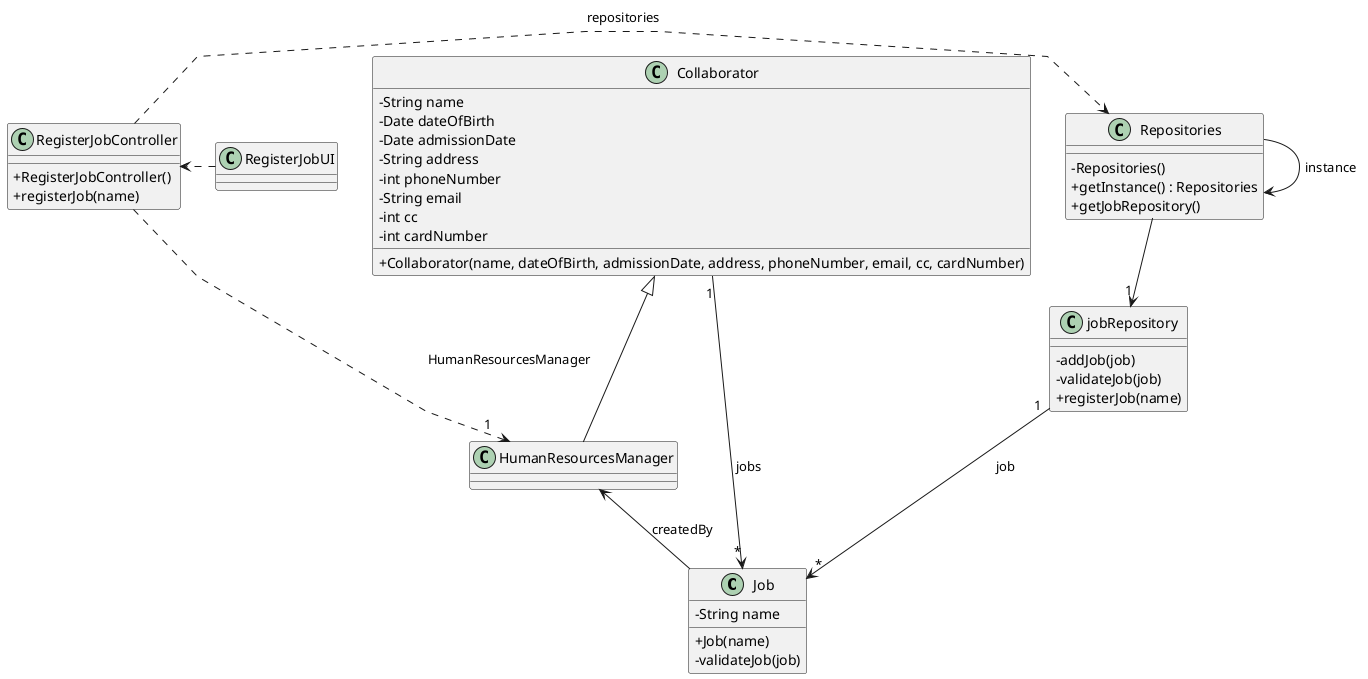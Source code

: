 @startuml
'skinparam monochrome true
skinparam packageStyle rectangle
skinparam shadowing false
skinparam linetype polyline
'skinparam linetype orto

skinparam classAttributeIconSize 0

'left to right direction

class Job {
    - String name

    + Job(name)
    - validateJob(job)
}

class RegisterJobController {

    + RegisterJobController()
    + registerJob(name)
}

class RegisterJobUI {
}

class Collaborator {
    -String name
    -Date dateOfBirth
    -Date admissionDate
    -String address
    -int phoneNumber
    -String email
    -int cc
    -int cardNumber

    + Collaborator(name, dateOfBirth, admissionDate, address, phoneNumber, email, cc, cardNumber)
}

class HumanResourcesManager {
}

class Repositories {

    - Repositories()
    + getInstance() : Repositories
    + getJobRepository()
}

class jobRepository {

    - addJob(job)
    - validateJob(job)
    + registerJob(name)
}

RegisterJobController .> Repositories : repositories
RegisterJobUI .> RegisterJobController
Repositories -> Repositories : instance
Repositories -> "1" jobRepository
jobRepository "1" --> "*" Job : job
Collaborator  <|--  HumanResourcesManager
RegisterJobController ..> "1" HumanResourcesManager : HumanResourcesManager
HumanResourcesManager <--  Job: createdBy
Collaborator "1" --> "*" Job : jobs


@enduml